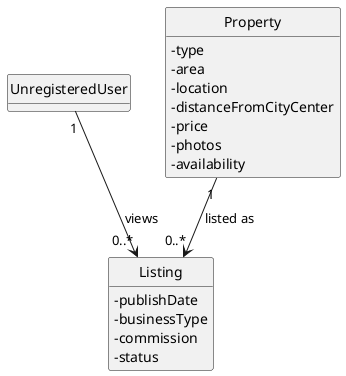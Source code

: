 @startuml
skinparam classAttributeIconSize 0
hide circle
hide methods

class UnregisteredUser {
}

class Listing {
    -publishDate
    -businessType
    -commission
    -status

}

class Property {
    -type
    -area
    -location
    -distanceFromCityCenter
    -price
    -photos
    -availability
}

UnregisteredUser "1" --> "0..*" Listing : views
Property "1" --> "0..*" Listing : listed as
@enduml
